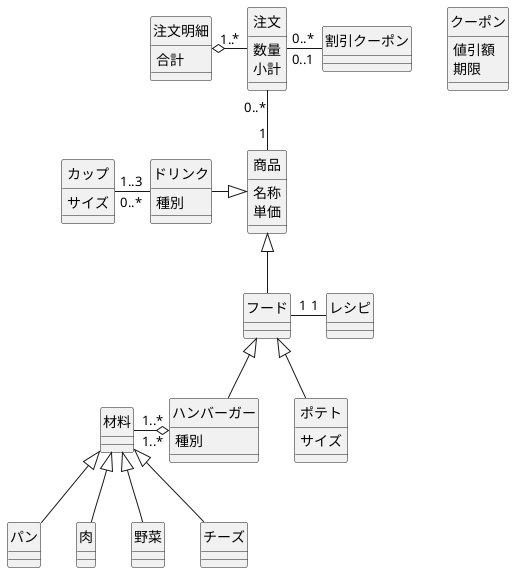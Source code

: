 @startuml ハンバーガー
class 注文{
    数量
    小計
}
class 注文明細{
    合計
}
class クーポン{
    値引額
    期限
}

class カップ{
    サイズ
}

class ドリンク{
    種別
}
class 商品{
    名称
    単価
}

class フード{
}
    

class ハンバーガー{
    種別   
}

class 材料{
    
}
class レシピ{
   
}
class ポテト{
    サイズ
}
class パン{

}
class 肉{

}
class 野菜{

}
class チーズ{
}

注文明細 "1.." o-ri-- "*" 注文
注文 "0..*" -ri- "0..1" 割引クーポン
注文 "0..*" -down- "1" 商品
カップ "1..3" -ri- "0..*" ドリンク
ドリンク -ri-|> 商品
フード -up-|> 商品
フード "1" -ri- "1" レシピ
ハンバーガー -up-|> フード
ポテト -up-|> フード
材料 "1..*" -ri-o "1..*" ハンバーガー
パン -up-|> 材料
肉 -up-|> 材料
野菜 -up-|> 材料
チーズ -up-|> 材料
hide circle 
@enduml